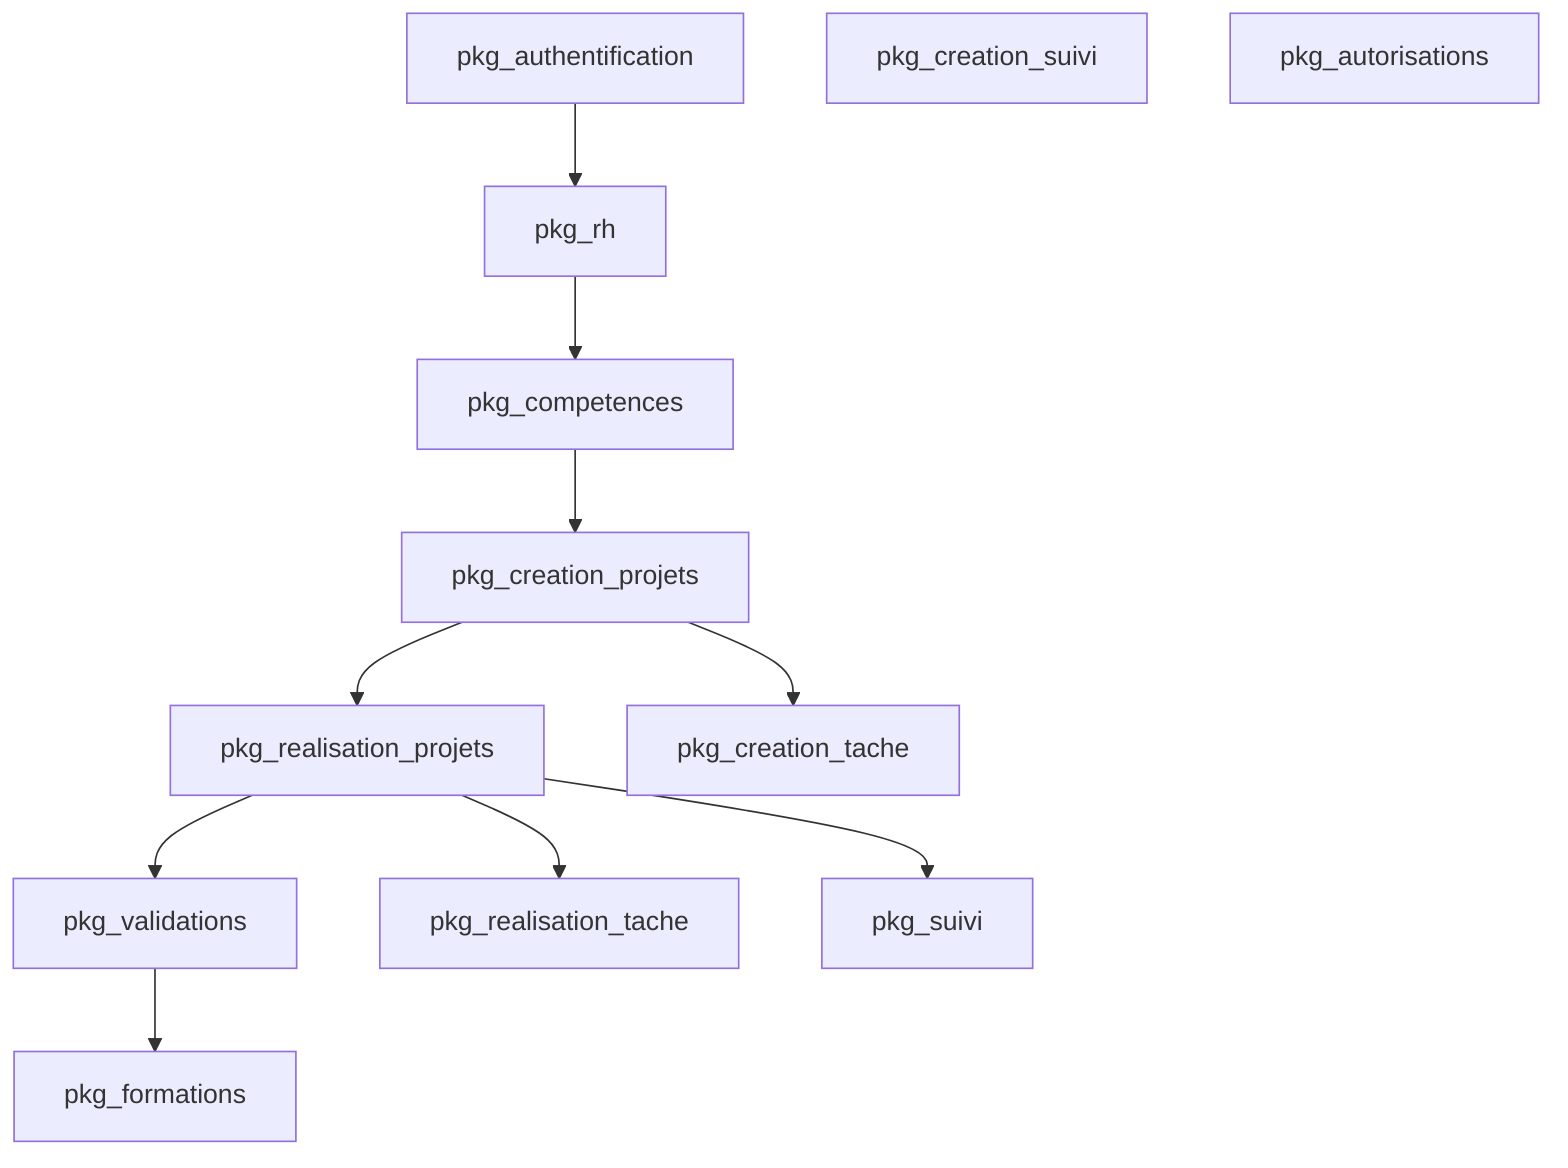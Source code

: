 %% Diagramme de package
%% Note: Les packages sont représentés en tant que rectangles, et les relations entre les packages sont indiquées par des flèches.
%% Les classes sont représentées dans les packages correspondants.

graph TD;

pkg_authentification["pkg_authentification"];
pkg_rh["pkg_rh"];
pkg_competences["pkg_competences"];
pkg_creation_projets["pkg_creation_projets"];
pkg_realisation_projets["pkg_realisation_projets"];
pkg_validations["pkg_validations"];
pkg_formations["pkg_formations"];
pkg_realisation_tache["pkg_realisation_tache"];
pkg_creation_tache["pkg_creation_tache"];
pkg_creation_suivi["pkg_creation_suivi"];

pkg_authentification --> pkg_rh;
pkg_rh --> pkg_competences;
pkg_competences --> pkg_creation_projets;
pkg_creation_projets --> pkg_realisation_projets;
pkg_realisation_projets --> pkg_validations;
pkg_validations --> pkg_formations;
pkg_realisation_projets --> pkg_suivi;
pkg_realisation_projets --> pkg_realisation_tache;
pkg_creation_projets --> pkg_creation_tache;

pkg_autorisations["pkg_autorisations"];